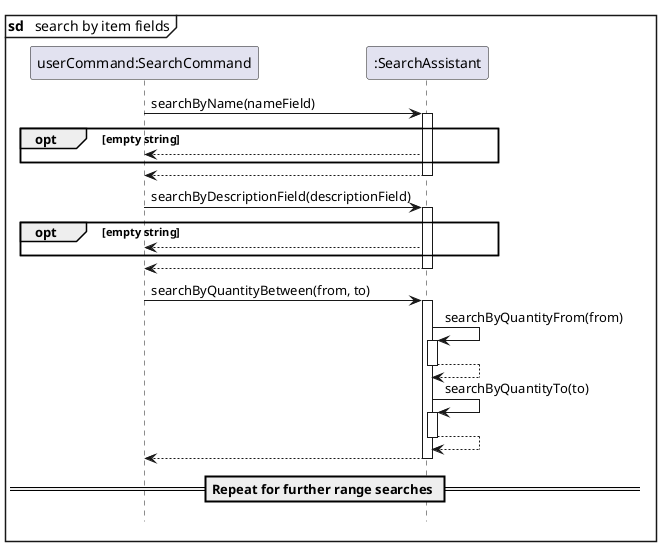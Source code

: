 @startuml
mainframe **sd**   search by item fields
hide footbox

participant "userCommand:SearchCommand" as search_command
participant ":SearchAssistant" as search_assistant

search_command -> search_assistant : searchByName(nameField)
activate search_assistant
opt empty string
        search_assistant --> search_command
end
return

search_command -> search_assistant : searchByDescriptionField(descriptionField)
activate search_assistant
opt empty string
        search_assistant --> search_command
end
return

search_command -> search_assistant : searchByQuantityBetween(from, to)
activate search_assistant
search_assistant -> search_assistant ++ : searchByQuantityFrom(from)
return
search_assistant -> search_assistant ++ : searchByQuantityTo(to)
return
return

== Repeat for further range searches ==

@enduml
